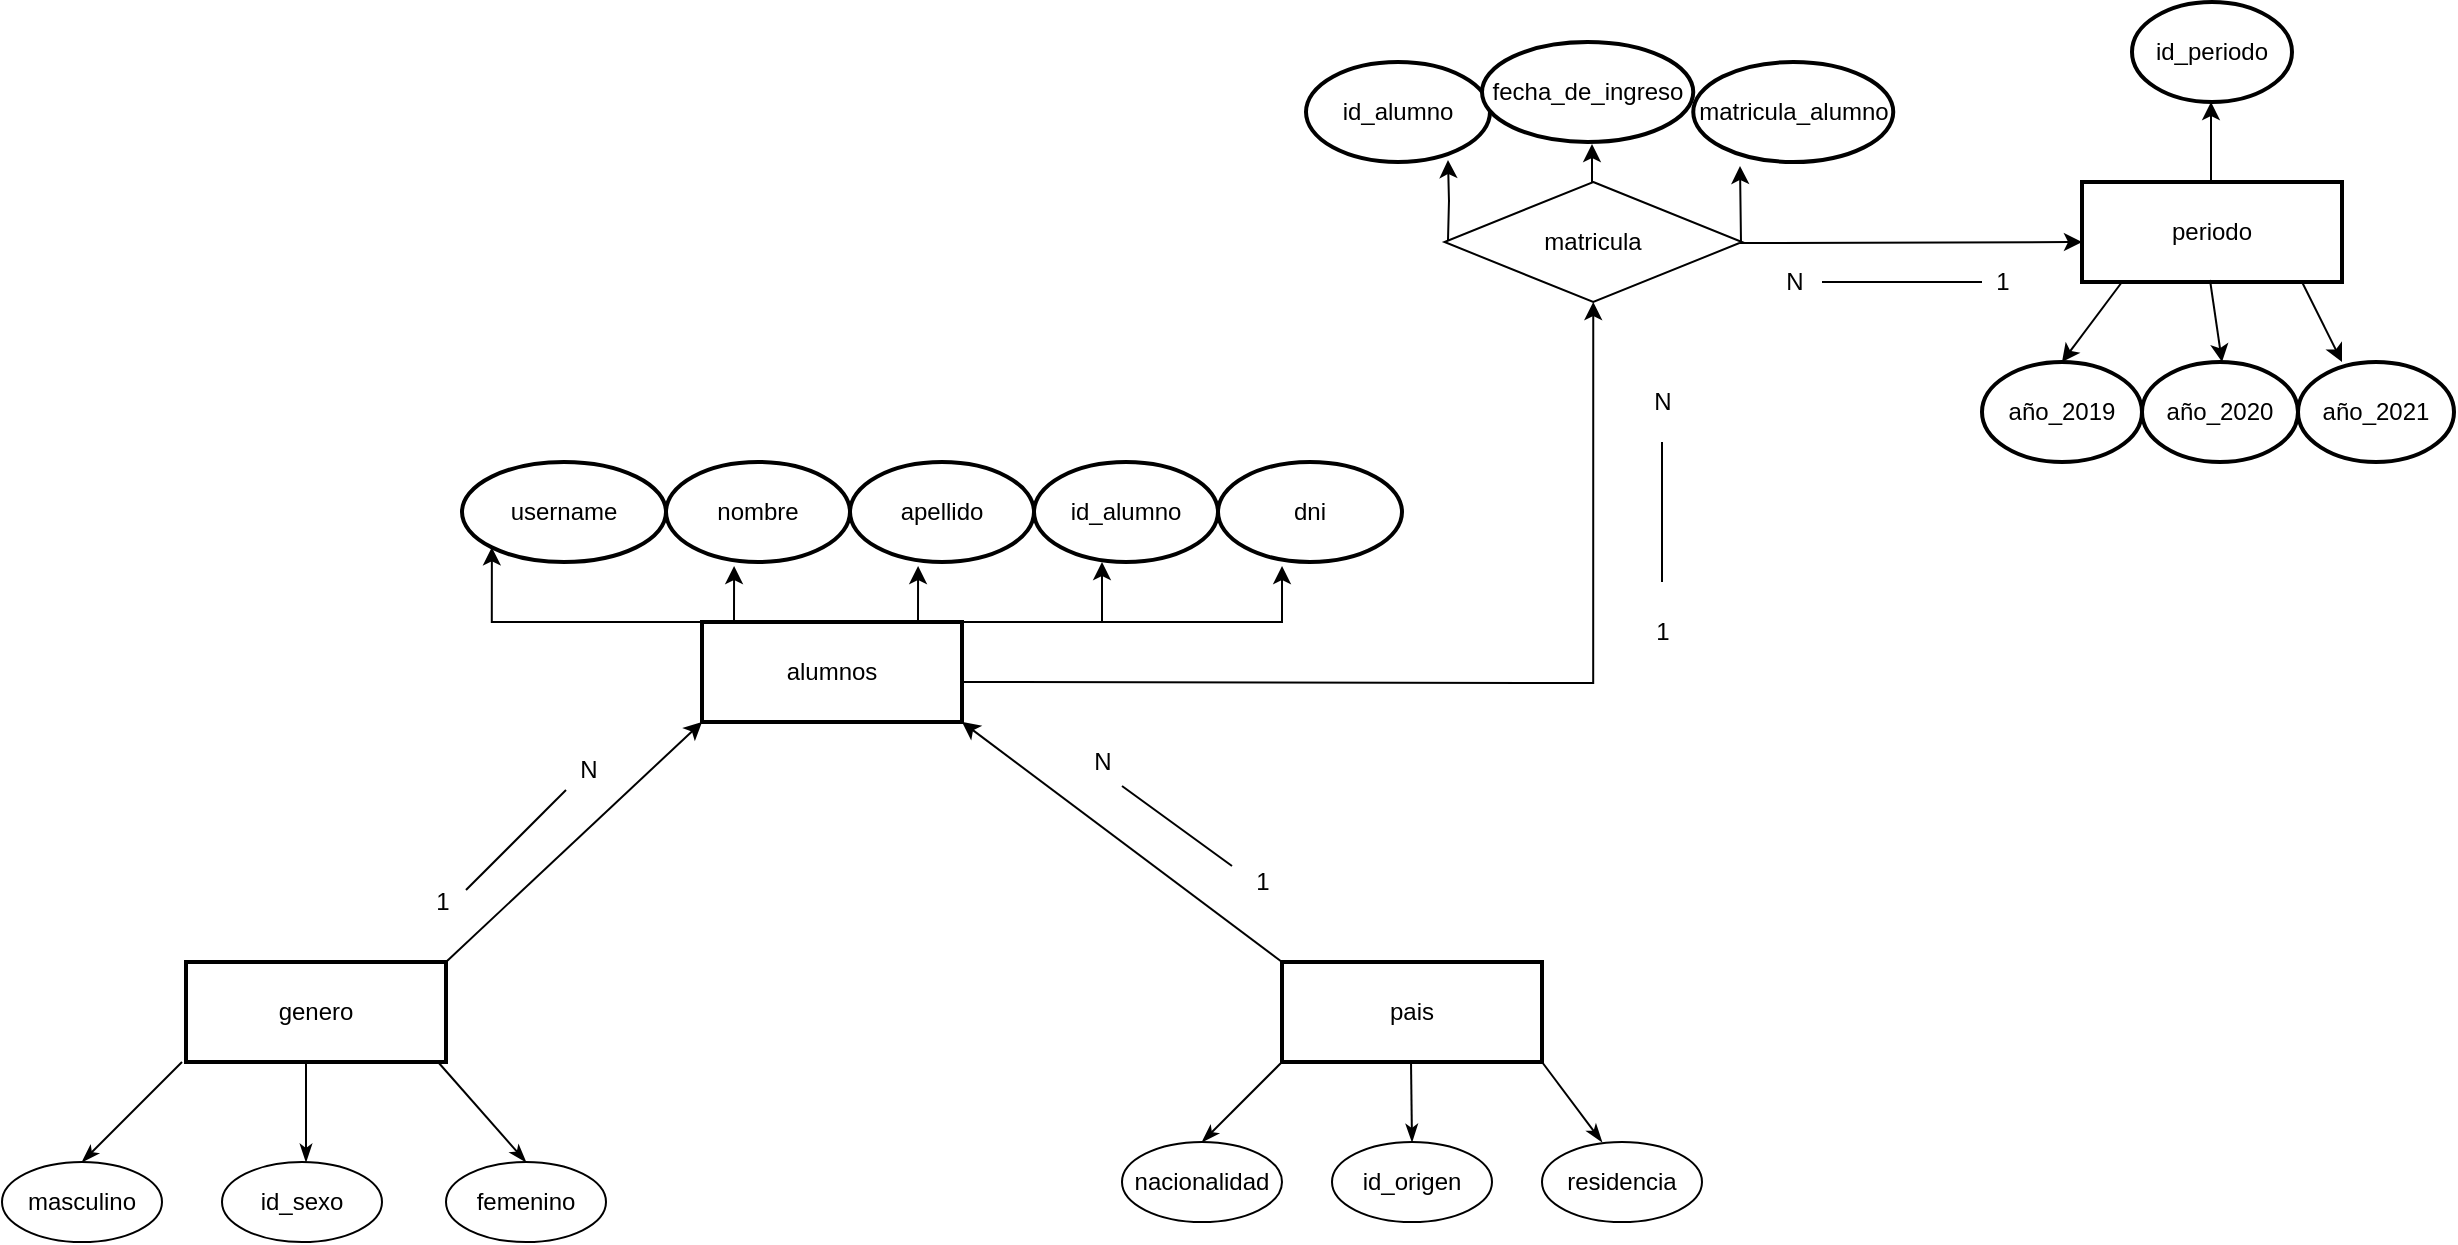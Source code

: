 <mxfile version="20.5.1" type="github">
  <diagram id="R2lEEEUBdFMjLlhIrx00" name="Page-1">
    <mxGraphModel dx="2282" dy="3282" grid="1" gridSize="10" guides="1" tooltips="1" connect="1" arrows="1" fold="1" page="1" pageScale="1" pageWidth="1100" pageHeight="850" math="0" shadow="0" extFonts="Permanent Marker^https://fonts.googleapis.com/css?family=Permanent+Marker">
      <root>
        <mxCell id="0" />
        <mxCell id="1" parent="0" />
        <mxCell id="P7RZuyyVcovGChBNpJfx-28" style="edgeStyle=orthogonalEdgeStyle;rounded=0;orthogonalLoop=1;jettySize=auto;html=1;entryX=0.5;entryY=1;entryDx=0;entryDy=0;startArrow=classic;startFill=1;" parent="1" edge="1">
          <mxGeometry relative="1" as="geometry">
            <mxPoint x="810" y="-2220" as="sourcePoint" />
            <mxPoint x="639" y="-2258" as="targetPoint" />
          </mxGeometry>
        </mxCell>
        <mxCell id="P7RZuyyVcovGChBNpJfx-30" style="edgeStyle=orthogonalEdgeStyle;rounded=0;orthogonalLoop=1;jettySize=auto;html=1;exitX=0.5;exitY=0;exitDx=0;exitDy=0;" parent="1" edge="1">
          <mxGeometry relative="1" as="geometry">
            <mxPoint x="493" y="-2221" as="sourcePoint" />
            <mxPoint x="493" y="-2261" as="targetPoint" />
          </mxGeometry>
        </mxCell>
        <mxCell id="P7RZuyyVcovGChBNpJfx-31" value="id_alumno" style="ellipse;whiteSpace=wrap;html=1;strokeWidth=2;" parent="1" vertex="1">
          <mxGeometry x="422" y="-2310" width="92" height="50" as="geometry" />
        </mxCell>
        <mxCell id="P7RZuyyVcovGChBNpJfx-40" style="edgeStyle=orthogonalEdgeStyle;rounded=0;orthogonalLoop=1;jettySize=auto;html=1;exitX=0;exitY=0;exitDx=0;exitDy=0;entryX=0;entryY=1;entryDx=0;entryDy=0;" parent="1" source="P7RZuyyVcovGChBNpJfx-33" target="P7RZuyyVcovGChBNpJfx-34" edge="1">
          <mxGeometry relative="1" as="geometry">
            <mxPoint x="10" y="-2050" as="targetPoint" />
            <Array as="points">
              <mxPoint x="15" y="-2030" />
            </Array>
          </mxGeometry>
        </mxCell>
        <mxCell id="P7RZuyyVcovGChBNpJfx-43" style="edgeStyle=orthogonalEdgeStyle;rounded=0;orthogonalLoop=1;jettySize=auto;html=1;exitX=0.25;exitY=0;exitDx=0;exitDy=0;entryX=0.37;entryY=1.04;entryDx=0;entryDy=0;entryPerimeter=0;" parent="1" source="P7RZuyyVcovGChBNpJfx-33" target="P7RZuyyVcovGChBNpJfx-39" edge="1">
          <mxGeometry relative="1" as="geometry" />
        </mxCell>
        <mxCell id="P7RZuyyVcovGChBNpJfx-49" style="edgeStyle=orthogonalEdgeStyle;rounded=0;orthogonalLoop=1;jettySize=auto;html=1;exitX=1;exitY=0;exitDx=0;exitDy=0;" parent="1" source="P7RZuyyVcovGChBNpJfx-33" edge="1">
          <mxGeometry relative="1" as="geometry">
            <mxPoint x="320" y="-2060" as="targetPoint" />
            <Array as="points">
              <mxPoint x="320" y="-2030" />
            </Array>
          </mxGeometry>
        </mxCell>
        <mxCell id="P7RZuyyVcovGChBNpJfx-56" style="edgeStyle=orthogonalEdgeStyle;rounded=0;orthogonalLoop=1;jettySize=auto;html=1;exitX=1;exitY=0;exitDx=0;exitDy=0;entryX=0.348;entryY=1.04;entryDx=0;entryDy=0;entryPerimeter=0;" parent="1" source="P7RZuyyVcovGChBNpJfx-33" target="P7RZuyyVcovGChBNpJfx-57" edge="1">
          <mxGeometry relative="1" as="geometry">
            <mxPoint x="410" y="-2045" as="targetPoint" />
            <Array as="points">
              <mxPoint x="410" y="-2030" />
            </Array>
          </mxGeometry>
        </mxCell>
        <mxCell id="a0SRRGbEDtVltzsN9R0g-11" style="edgeStyle=orthogonalEdgeStyle;rounded=0;orthogonalLoop=1;jettySize=auto;html=1;exitX=1;exitY=0.5;exitDx=0;exitDy=0;entryX=0.5;entryY=1;entryDx=0;entryDy=0;" parent="1" target="rtn4qF55fu9jI-2fw3Xw-27" edge="1">
          <mxGeometry relative="1" as="geometry">
            <mxPoint x="250" y="-2000" as="sourcePoint" />
            <mxPoint x="565.625" y="-2185" as="targetPoint" />
          </mxGeometry>
        </mxCell>
        <mxCell id="P7RZuyyVcovGChBNpJfx-33" value="alumnos" style="rounded=0;whiteSpace=wrap;html=1;strokeWidth=2;" parent="1" vertex="1">
          <mxGeometry x="120" y="-2030" width="130" height="50" as="geometry" />
        </mxCell>
        <mxCell id="P7RZuyyVcovGChBNpJfx-34" value="username" style="ellipse;whiteSpace=wrap;html=1;strokeWidth=2;" parent="1" vertex="1">
          <mxGeometry y="-2110" width="102" height="50" as="geometry" />
        </mxCell>
        <mxCell id="P7RZuyyVcovGChBNpJfx-39" value="nombre" style="ellipse;whiteSpace=wrap;html=1;strokeWidth=2;" parent="1" vertex="1">
          <mxGeometry x="102" y="-2110" width="92" height="50" as="geometry" />
        </mxCell>
        <mxCell id="P7RZuyyVcovGChBNpJfx-46" style="edgeStyle=orthogonalEdgeStyle;rounded=0;orthogonalLoop=1;jettySize=auto;html=1;exitX=0.25;exitY=0;exitDx=0;exitDy=0;entryX=0.37;entryY=1.04;entryDx=0;entryDy=0;entryPerimeter=0;" parent="1" target="P7RZuyyVcovGChBNpJfx-47" edge="1">
          <mxGeometry relative="1" as="geometry">
            <mxPoint x="244.5" y="-2030" as="sourcePoint" />
          </mxGeometry>
        </mxCell>
        <mxCell id="P7RZuyyVcovGChBNpJfx-47" value="apellido" style="ellipse;whiteSpace=wrap;html=1;strokeWidth=2;" parent="1" vertex="1">
          <mxGeometry x="194" y="-2110" width="92" height="50" as="geometry" />
        </mxCell>
        <mxCell id="P7RZuyyVcovGChBNpJfx-51" value="id_alumno" style="ellipse;whiteSpace=wrap;html=1;strokeWidth=2;" parent="1" vertex="1">
          <mxGeometry x="286" y="-2110" width="92" height="50" as="geometry" />
        </mxCell>
        <mxCell id="P7RZuyyVcovGChBNpJfx-57" value="dni" style="ellipse;whiteSpace=wrap;html=1;strokeWidth=2;" parent="1" vertex="1">
          <mxGeometry x="378" y="-2110" width="92" height="50" as="geometry" />
        </mxCell>
        <mxCell id="P7RZuyyVcovGChBNpJfx-62" value="matricula_alumno" style="ellipse;whiteSpace=wrap;html=1;strokeWidth=2;" parent="1" vertex="1">
          <mxGeometry x="615.63" y="-2310" width="100" height="50" as="geometry" />
        </mxCell>
        <mxCell id="rtn4qF55fu9jI-2fw3Xw-1" value="pais" style="rounded=0;whiteSpace=wrap;html=1;strokeWidth=2;" parent="1" vertex="1">
          <mxGeometry x="410" y="-1860" width="130" height="50" as="geometry" />
        </mxCell>
        <mxCell id="rtn4qF55fu9jI-2fw3Xw-3" value="genero" style="rounded=0;whiteSpace=wrap;html=1;strokeWidth=2;" parent="1" vertex="1">
          <mxGeometry x="-138" y="-1860" width="130" height="50" as="geometry" />
        </mxCell>
        <mxCell id="rtn4qF55fu9jI-2fw3Xw-7" value="" style="endArrow=none;html=1;rounded=0;startArrow=classicThin;startFill=1;" parent="1" edge="1">
          <mxGeometry width="50" height="50" relative="1" as="geometry">
            <mxPoint x="-190" y="-1760" as="sourcePoint" />
            <mxPoint x="-140" y="-1810" as="targetPoint" />
          </mxGeometry>
        </mxCell>
        <mxCell id="rtn4qF55fu9jI-2fw3Xw-8" value="masculino" style="ellipse;whiteSpace=wrap;html=1;" parent="1" vertex="1">
          <mxGeometry x="-230" y="-1760" width="80" height="40" as="geometry" />
        </mxCell>
        <mxCell id="rtn4qF55fu9jI-2fw3Xw-9" value="femenino" style="ellipse;whiteSpace=wrap;html=1;" parent="1" vertex="1">
          <mxGeometry x="-8" y="-1760" width="80" height="40" as="geometry" />
        </mxCell>
        <mxCell id="rtn4qF55fu9jI-2fw3Xw-10" value="" style="endArrow=none;html=1;rounded=0;startArrow=classicThin;startFill=1;exitX=0.5;exitY=0;exitDx=0;exitDy=0;" parent="1" source="rtn4qF55fu9jI-2fw3Xw-9" edge="1">
          <mxGeometry width="50" height="50" relative="1" as="geometry">
            <mxPoint x="42" y="-1764" as="sourcePoint" />
            <mxPoint x="-12" y="-1810" as="targetPoint" />
          </mxGeometry>
        </mxCell>
        <mxCell id="rtn4qF55fu9jI-2fw3Xw-14" value="" style="endArrow=none;html=1;rounded=0;startArrow=classicThin;startFill=1;" parent="1" edge="1">
          <mxGeometry width="50" height="50" relative="1" as="geometry">
            <mxPoint x="-78" y="-1760" as="sourcePoint" />
            <mxPoint x="-78" y="-1810" as="targetPoint" />
          </mxGeometry>
        </mxCell>
        <mxCell id="rtn4qF55fu9jI-2fw3Xw-15" value="id_sexo" style="ellipse;whiteSpace=wrap;html=1;" parent="1" vertex="1">
          <mxGeometry x="-120" y="-1760" width="80" height="40" as="geometry" />
        </mxCell>
        <mxCell id="rtn4qF55fu9jI-2fw3Xw-16" value="" style="endArrow=none;html=1;rounded=0;startArrow=classicThin;startFill=1;" parent="1" edge="1">
          <mxGeometry width="50" height="50" relative="1" as="geometry">
            <mxPoint x="475" y="-1770" as="sourcePoint" />
            <mxPoint x="474.5" y="-1810" as="targetPoint" />
          </mxGeometry>
        </mxCell>
        <mxCell id="rtn4qF55fu9jI-2fw3Xw-18" value="id_origen" style="ellipse;whiteSpace=wrap;html=1;" parent="1" vertex="1">
          <mxGeometry x="435" y="-1770" width="80" height="40" as="geometry" />
        </mxCell>
        <mxCell id="rtn4qF55fu9jI-2fw3Xw-19" value="" style="endArrow=none;html=1;rounded=0;startArrow=classicThin;startFill=1;" parent="1" edge="1">
          <mxGeometry width="50" height="50" relative="1" as="geometry">
            <mxPoint x="370" y="-1770" as="sourcePoint" />
            <mxPoint x="410" y="-1810" as="targetPoint" />
          </mxGeometry>
        </mxCell>
        <mxCell id="rtn4qF55fu9jI-2fw3Xw-20" value="nacionalidad" style="ellipse;whiteSpace=wrap;html=1;" parent="1" vertex="1">
          <mxGeometry x="330" y="-1770" width="80" height="40" as="geometry" />
        </mxCell>
        <mxCell id="rtn4qF55fu9jI-2fw3Xw-21" value="" style="endArrow=none;html=1;rounded=0;startArrow=classicThin;startFill=1;" parent="1" edge="1">
          <mxGeometry width="50" height="50" relative="1" as="geometry">
            <mxPoint x="570" y="-1770" as="sourcePoint" />
            <mxPoint x="540" y="-1810" as="targetPoint" />
          </mxGeometry>
        </mxCell>
        <mxCell id="rtn4qF55fu9jI-2fw3Xw-22" value="residencia" style="ellipse;whiteSpace=wrap;html=1;" parent="1" vertex="1">
          <mxGeometry x="540" y="-1770" width="80" height="40" as="geometry" />
        </mxCell>
        <mxCell id="rtn4qF55fu9jI-2fw3Xw-25" value="" style="endArrow=classic;html=1;rounded=0;" parent="1" edge="1">
          <mxGeometry width="50" height="50" relative="1" as="geometry">
            <mxPoint x="565" y="-2231" as="sourcePoint" />
            <mxPoint x="565" y="-2269" as="targetPoint" />
          </mxGeometry>
        </mxCell>
        <mxCell id="rtn4qF55fu9jI-2fw3Xw-26" value="fecha_de_ingreso" style="ellipse;whiteSpace=wrap;html=1;strokeWidth=2;" parent="1" vertex="1">
          <mxGeometry x="510" y="-2320" width="105.63" height="50" as="geometry" />
        </mxCell>
        <mxCell id="rtn4qF55fu9jI-2fw3Xw-27" value="matricula" style="rhombus;whiteSpace=wrap;html=1;" parent="1" vertex="1">
          <mxGeometry x="491.25" y="-2250" width="148.75" height="60" as="geometry" />
        </mxCell>
        <mxCell id="a0SRRGbEDtVltzsN9R0g-1" value="" style="endArrow=classic;html=1;rounded=0;entryX=0;entryY=1;entryDx=0;entryDy=0;exitX=1;exitY=0;exitDx=0;exitDy=0;" parent="1" source="rtn4qF55fu9jI-2fw3Xw-3" target="P7RZuyyVcovGChBNpJfx-33" edge="1">
          <mxGeometry width="50" height="50" relative="1" as="geometry">
            <mxPoint x="20" y="-1860" as="sourcePoint" />
            <mxPoint x="70" y="-1910" as="targetPoint" />
          </mxGeometry>
        </mxCell>
        <mxCell id="a0SRRGbEDtVltzsN9R0g-2" value="" style="endArrow=classic;html=1;rounded=0;entryX=1;entryY=1;entryDx=0;entryDy=0;" parent="1" target="P7RZuyyVcovGChBNpJfx-33" edge="1">
          <mxGeometry width="50" height="50" relative="1" as="geometry">
            <mxPoint x="410" y="-1860" as="sourcePoint" />
            <mxPoint x="510" y="-1980" as="targetPoint" />
          </mxGeometry>
        </mxCell>
        <mxCell id="a0SRRGbEDtVltzsN9R0g-4" value="" style="endArrow=none;html=1;rounded=0;" parent="1" edge="1">
          <mxGeometry width="50" height="50" relative="1" as="geometry">
            <mxPoint x="2" y="-1896" as="sourcePoint" />
            <mxPoint x="52" y="-1946" as="targetPoint" />
          </mxGeometry>
        </mxCell>
        <mxCell id="a0SRRGbEDtVltzsN9R0g-6" value="" style="endArrow=none;html=1;rounded=0;" parent="1" edge="1">
          <mxGeometry width="50" height="50" relative="1" as="geometry">
            <mxPoint x="330" y="-1948" as="sourcePoint" />
            <mxPoint x="385" y="-1908" as="targetPoint" />
          </mxGeometry>
        </mxCell>
        <mxCell id="a0SRRGbEDtVltzsN9R0g-7" value="1" style="text;html=1;align=center;verticalAlign=middle;resizable=0;points=[];autosize=1;strokeColor=none;fillColor=none;" parent="1" vertex="1">
          <mxGeometry x="-25" y="-1905" width="30" height="30" as="geometry" />
        </mxCell>
        <mxCell id="a0SRRGbEDtVltzsN9R0g-8" value="N" style="text;html=1;align=center;verticalAlign=middle;resizable=0;points=[];autosize=1;strokeColor=none;fillColor=none;" parent="1" vertex="1">
          <mxGeometry x="48" y="-1971" width="30" height="30" as="geometry" />
        </mxCell>
        <mxCell id="a0SRRGbEDtVltzsN9R0g-9" value="1" style="text;html=1;align=center;verticalAlign=middle;resizable=0;points=[];autosize=1;strokeColor=none;fillColor=none;" parent="1" vertex="1">
          <mxGeometry x="385" y="-1915" width="30" height="30" as="geometry" />
        </mxCell>
        <mxCell id="a0SRRGbEDtVltzsN9R0g-10" value="N" style="text;html=1;align=center;verticalAlign=middle;resizable=0;points=[];autosize=1;strokeColor=none;fillColor=none;" parent="1" vertex="1">
          <mxGeometry x="305" y="-1975" width="30" height="30" as="geometry" />
        </mxCell>
        <mxCell id="a0SRRGbEDtVltzsN9R0g-12" value="" style="endArrow=none;html=1;rounded=0;" parent="1" edge="1">
          <mxGeometry width="50" height="50" relative="1" as="geometry">
            <mxPoint x="600" y="-2050" as="sourcePoint" />
            <mxPoint x="600" y="-2120" as="targetPoint" />
          </mxGeometry>
        </mxCell>
        <mxCell id="a0SRRGbEDtVltzsN9R0g-13" value="N" style="text;html=1;align=center;verticalAlign=middle;resizable=0;points=[];autosize=1;strokeColor=none;fillColor=none;" parent="1" vertex="1">
          <mxGeometry x="585" y="-2155" width="30" height="30" as="geometry" />
        </mxCell>
        <mxCell id="a0SRRGbEDtVltzsN9R0g-14" value="1" style="text;html=1;align=center;verticalAlign=middle;resizable=0;points=[];autosize=1;strokeColor=none;fillColor=none;" parent="1" vertex="1">
          <mxGeometry x="585" y="-2040" width="30" height="30" as="geometry" />
        </mxCell>
        <mxCell id="qSFf1d8sSwgzxAx7nHoN-1" value="periodo" style="rounded=0;whiteSpace=wrap;html=1;strokeWidth=2;" vertex="1" parent="1">
          <mxGeometry x="810" y="-2250" width="130" height="50" as="geometry" />
        </mxCell>
        <mxCell id="qSFf1d8sSwgzxAx7nHoN-7" value="" style="endArrow=classic;html=1;rounded=0;entryX=0.5;entryY=0;entryDx=0;entryDy=0;" edge="1" parent="1" target="qSFf1d8sSwgzxAx7nHoN-9">
          <mxGeometry width="50" height="50" relative="1" as="geometry">
            <mxPoint x="830" y="-2200" as="sourcePoint" />
            <mxPoint x="820" y="-2160" as="targetPoint" />
          </mxGeometry>
        </mxCell>
        <mxCell id="qSFf1d8sSwgzxAx7nHoN-9" value="año_2019" style="ellipse;whiteSpace=wrap;html=1;strokeWidth=2;" vertex="1" parent="1">
          <mxGeometry x="760" y="-2160" width="80" height="50" as="geometry" />
        </mxCell>
        <mxCell id="qSFf1d8sSwgzxAx7nHoN-10" value="" style="endArrow=classic;html=1;rounded=0;" edge="1" parent="1">
          <mxGeometry width="50" height="50" relative="1" as="geometry">
            <mxPoint x="874" y="-2201" as="sourcePoint" />
            <mxPoint x="880" y="-2160" as="targetPoint" />
          </mxGeometry>
        </mxCell>
        <mxCell id="qSFf1d8sSwgzxAx7nHoN-11" value="año_2020" style="ellipse;whiteSpace=wrap;html=1;strokeWidth=2;" vertex="1" parent="1">
          <mxGeometry x="840" y="-2160" width="78" height="50" as="geometry" />
        </mxCell>
        <mxCell id="qSFf1d8sSwgzxAx7nHoN-12" value="" style="endArrow=classic;html=1;rounded=0;" edge="1" parent="1">
          <mxGeometry width="50" height="50" relative="1" as="geometry">
            <mxPoint x="920" y="-2200" as="sourcePoint" />
            <mxPoint x="940" y="-2160" as="targetPoint" />
          </mxGeometry>
        </mxCell>
        <mxCell id="qSFf1d8sSwgzxAx7nHoN-13" value="año_2021" style="ellipse;whiteSpace=wrap;html=1;strokeWidth=2;" vertex="1" parent="1">
          <mxGeometry x="918" y="-2160" width="78" height="50" as="geometry" />
        </mxCell>
        <mxCell id="qSFf1d8sSwgzxAx7nHoN-17" value="" style="endArrow=classic;html=1;rounded=0;endFill=1;" edge="1" parent="1">
          <mxGeometry width="50" height="50" relative="1" as="geometry">
            <mxPoint x="874.5" y="-2250" as="sourcePoint" />
            <mxPoint x="874.5" y="-2290" as="targetPoint" />
          </mxGeometry>
        </mxCell>
        <mxCell id="qSFf1d8sSwgzxAx7nHoN-18" value="id_periodo" style="ellipse;whiteSpace=wrap;html=1;strokeWidth=2;" vertex="1" parent="1">
          <mxGeometry x="835" y="-2340" width="80" height="50" as="geometry" />
        </mxCell>
        <mxCell id="qSFf1d8sSwgzxAx7nHoN-20" value="" style="endArrow=none;html=1;rounded=0;" edge="1" parent="1">
          <mxGeometry width="50" height="50" relative="1" as="geometry">
            <mxPoint x="680" y="-2200" as="sourcePoint" />
            <mxPoint x="760" y="-2200" as="targetPoint" />
          </mxGeometry>
        </mxCell>
        <mxCell id="qSFf1d8sSwgzxAx7nHoN-21" value="1" style="text;html=1;align=center;verticalAlign=middle;resizable=0;points=[];autosize=1;strokeColor=none;fillColor=none;" vertex="1" parent="1">
          <mxGeometry x="755" y="-2215" width="30" height="30" as="geometry" />
        </mxCell>
        <mxCell id="qSFf1d8sSwgzxAx7nHoN-22" value="N" style="text;html=1;align=center;verticalAlign=middle;resizable=0;points=[];autosize=1;strokeColor=none;fillColor=none;" vertex="1" parent="1">
          <mxGeometry x="650.63" y="-2215" width="30" height="30" as="geometry" />
        </mxCell>
      </root>
    </mxGraphModel>
  </diagram>
</mxfile>
